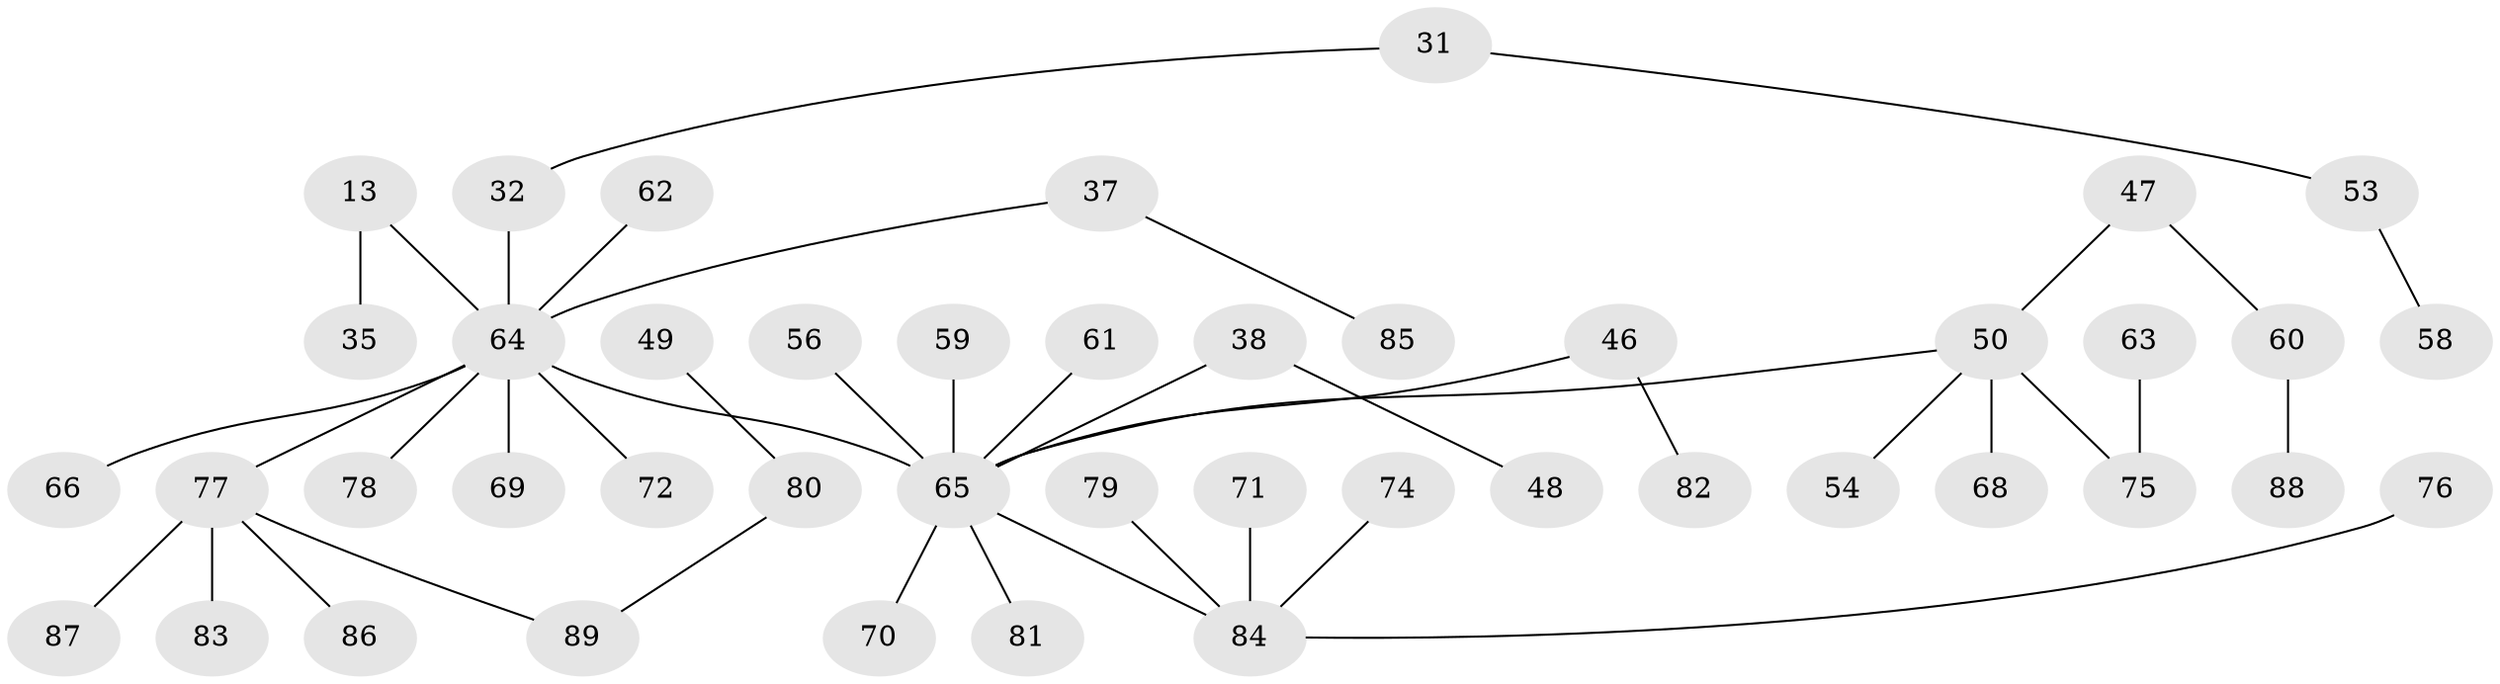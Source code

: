 // original degree distribution, {1: 0.47191011235955055, 7: 0.011235955056179775, 6: 0.02247191011235955, 2: 0.2696629213483146, 4: 0.056179775280898875, 5: 0.011235955056179775, 3: 0.15730337078651685}
// Generated by graph-tools (version 1.1) at 2025/53/03/09/25 04:53:29]
// undirected, 44 vertices, 43 edges
graph export_dot {
graph [start="1"]
  node [color=gray90,style=filled];
  13;
  31;
  32 [super="+17"];
  35;
  37;
  38;
  46;
  47 [super="+41+43"];
  48;
  49;
  50 [super="+36+42"];
  53;
  54;
  56;
  58;
  59;
  60;
  61;
  62;
  63;
  64 [super="+14+55"];
  65 [super="+51+24"];
  66;
  68;
  69;
  70;
  71;
  72;
  74;
  75 [super="+57"];
  76;
  77 [super="+52+73+40"];
  78;
  79;
  80 [super="+45"];
  81;
  82;
  83;
  84 [super="+39+25"];
  85;
  86;
  87;
  88;
  89 [super="+23"];
  13 -- 35;
  13 -- 64;
  31 -- 53;
  31 -- 32;
  32 -- 64;
  37 -- 85;
  37 -- 64;
  38 -- 48;
  38 -- 65;
  46 -- 82;
  46 -- 65;
  47 -- 60;
  47 -- 50;
  49 -- 80;
  50 -- 68;
  50 -- 54;
  50 -- 75;
  50 -- 65;
  53 -- 58;
  56 -- 65;
  59 -- 65;
  60 -- 88;
  61 -- 65;
  62 -- 64;
  63 -- 75;
  64 -- 72;
  64 -- 78;
  64 -- 66;
  64 -- 69;
  64 -- 65;
  64 -- 77;
  65 -- 70;
  65 -- 81;
  65 -- 84;
  71 -- 84;
  74 -- 84;
  76 -- 84;
  77 -- 86;
  77 -- 87;
  77 -- 89;
  77 -- 83;
  79 -- 84;
  80 -- 89;
}
